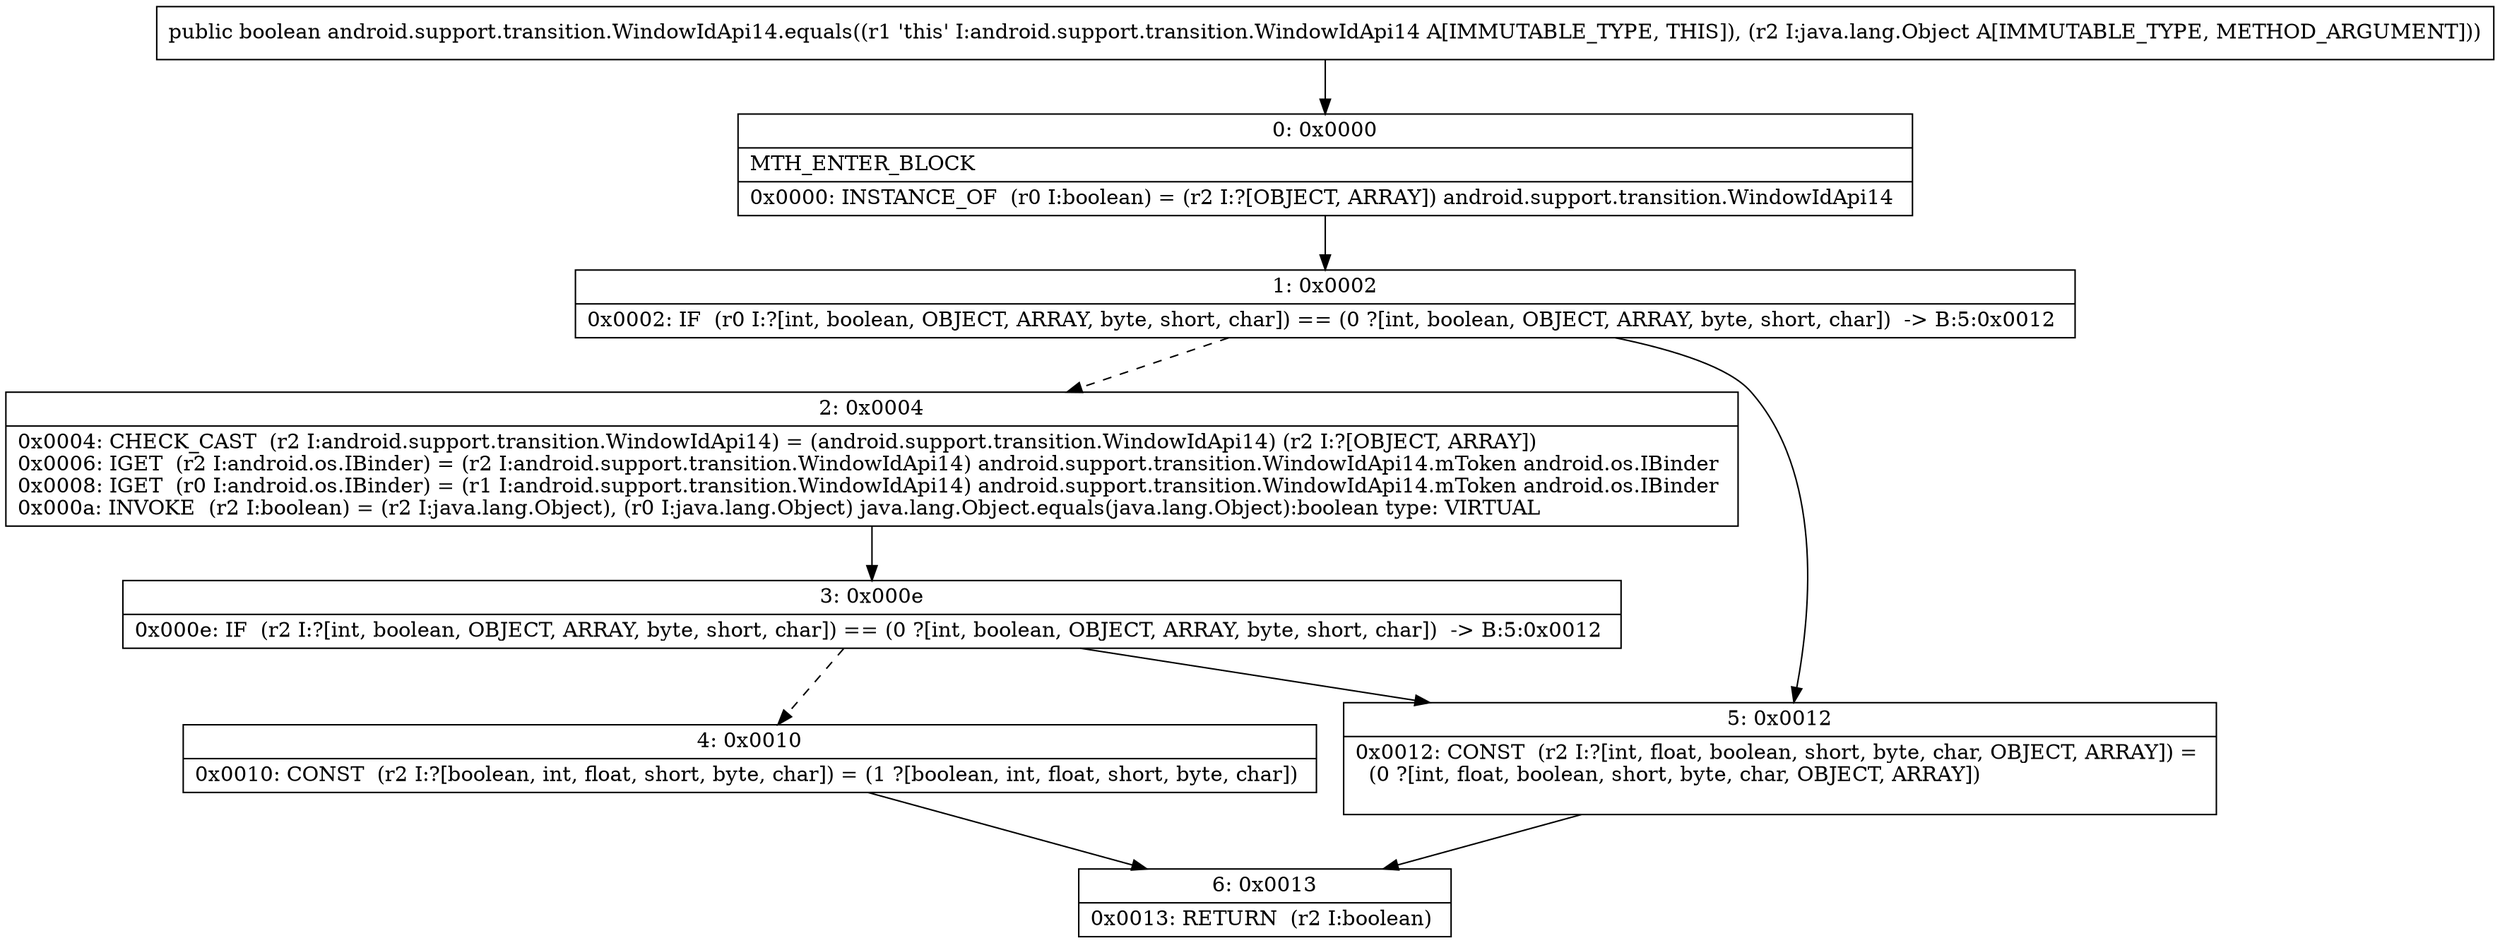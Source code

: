 digraph "CFG forandroid.support.transition.WindowIdApi14.equals(Ljava\/lang\/Object;)Z" {
Node_0 [shape=record,label="{0\:\ 0x0000|MTH_ENTER_BLOCK\l|0x0000: INSTANCE_OF  (r0 I:boolean) = (r2 I:?[OBJECT, ARRAY]) android.support.transition.WindowIdApi14 \l}"];
Node_1 [shape=record,label="{1\:\ 0x0002|0x0002: IF  (r0 I:?[int, boolean, OBJECT, ARRAY, byte, short, char]) == (0 ?[int, boolean, OBJECT, ARRAY, byte, short, char])  \-\> B:5:0x0012 \l}"];
Node_2 [shape=record,label="{2\:\ 0x0004|0x0004: CHECK_CAST  (r2 I:android.support.transition.WindowIdApi14) = (android.support.transition.WindowIdApi14) (r2 I:?[OBJECT, ARRAY]) \l0x0006: IGET  (r2 I:android.os.IBinder) = (r2 I:android.support.transition.WindowIdApi14) android.support.transition.WindowIdApi14.mToken android.os.IBinder \l0x0008: IGET  (r0 I:android.os.IBinder) = (r1 I:android.support.transition.WindowIdApi14) android.support.transition.WindowIdApi14.mToken android.os.IBinder \l0x000a: INVOKE  (r2 I:boolean) = (r2 I:java.lang.Object), (r0 I:java.lang.Object) java.lang.Object.equals(java.lang.Object):boolean type: VIRTUAL \l}"];
Node_3 [shape=record,label="{3\:\ 0x000e|0x000e: IF  (r2 I:?[int, boolean, OBJECT, ARRAY, byte, short, char]) == (0 ?[int, boolean, OBJECT, ARRAY, byte, short, char])  \-\> B:5:0x0012 \l}"];
Node_4 [shape=record,label="{4\:\ 0x0010|0x0010: CONST  (r2 I:?[boolean, int, float, short, byte, char]) = (1 ?[boolean, int, float, short, byte, char]) \l}"];
Node_5 [shape=record,label="{5\:\ 0x0012|0x0012: CONST  (r2 I:?[int, float, boolean, short, byte, char, OBJECT, ARRAY]) = \l  (0 ?[int, float, boolean, short, byte, char, OBJECT, ARRAY])\l \l}"];
Node_6 [shape=record,label="{6\:\ 0x0013|0x0013: RETURN  (r2 I:boolean) \l}"];
MethodNode[shape=record,label="{public boolean android.support.transition.WindowIdApi14.equals((r1 'this' I:android.support.transition.WindowIdApi14 A[IMMUTABLE_TYPE, THIS]), (r2 I:java.lang.Object A[IMMUTABLE_TYPE, METHOD_ARGUMENT])) }"];
MethodNode -> Node_0;
Node_0 -> Node_1;
Node_1 -> Node_2[style=dashed];
Node_1 -> Node_5;
Node_2 -> Node_3;
Node_3 -> Node_4[style=dashed];
Node_3 -> Node_5;
Node_4 -> Node_6;
Node_5 -> Node_6;
}

